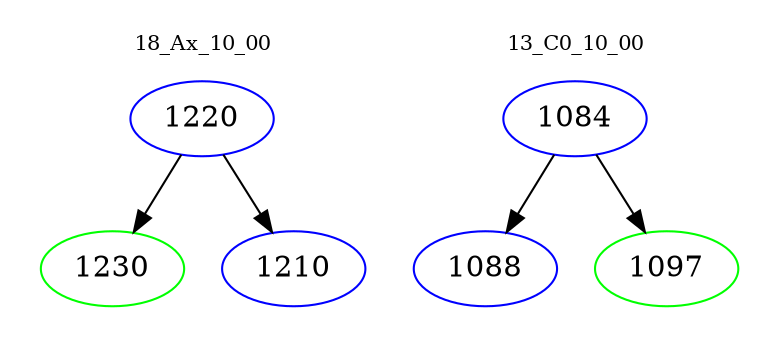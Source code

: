 digraph{
subgraph cluster_0 {
color = white
label = "18_Ax_10_00";
fontsize=10;
T0_1220 [label="1220", color="blue"]
T0_1220 -> T0_1230 [color="black"]
T0_1230 [label="1230", color="green"]
T0_1220 -> T0_1210 [color="black"]
T0_1210 [label="1210", color="blue"]
}
subgraph cluster_1 {
color = white
label = "13_C0_10_00";
fontsize=10;
T1_1084 [label="1084", color="blue"]
T1_1084 -> T1_1088 [color="black"]
T1_1088 [label="1088", color="blue"]
T1_1084 -> T1_1097 [color="black"]
T1_1097 [label="1097", color="green"]
}
}
